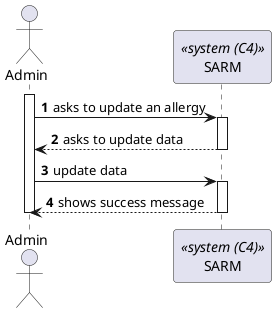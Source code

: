 @startuml process-view
autonumber

actor "Admin" as Admin
participant SARM as "SARM" <<system (C4)>>

activate Admin

    Admin -> SARM : asks to update an allergy

    activate SARM

        SARM --> Admin : asks to update data

    deactivate SARM

    Admin -> SARM : update data

    activate SARM 
        SARM --> Admin: shows success message
        
    deactivate SARM

deactivate Admin

@enduml